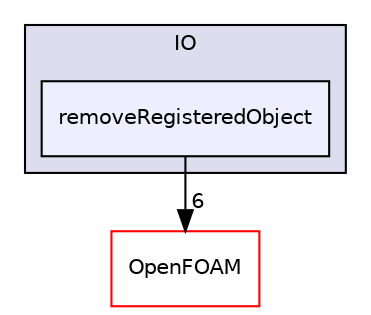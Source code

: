 digraph "src/postProcessing/functionObjects/IO/removeRegisteredObject" {
  bgcolor=transparent;
  compound=true
  node [ fontsize="10", fontname="Helvetica"];
  edge [ labelfontsize="10", labelfontname="Helvetica"];
  subgraph clusterdir_7e1bbf069e430012628b2cf2bdbee7f2 {
    graph [ bgcolor="#ddddee", pencolor="black", label="IO" fontname="Helvetica", fontsize="10", URL="dir_7e1bbf069e430012628b2cf2bdbee7f2.html"]
  dir_f612505bc93196b087b6eabafa9dc630 [shape=box, label="removeRegisteredObject", style="filled", fillcolor="#eeeeff", pencolor="black", URL="dir_f612505bc93196b087b6eabafa9dc630.html"];
  }
  dir_c5473ff19b20e6ec4dfe5c310b3778a8 [shape=box label="OpenFOAM" color="red" URL="dir_c5473ff19b20e6ec4dfe5c310b3778a8.html"];
  dir_f612505bc93196b087b6eabafa9dc630->dir_c5473ff19b20e6ec4dfe5c310b3778a8 [headlabel="6", labeldistance=1.5 headhref="dir_002486_001892.html"];
}
